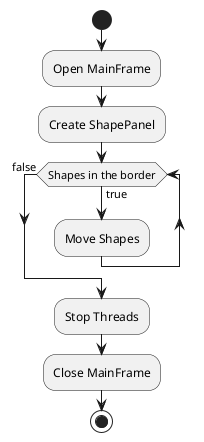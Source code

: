 @startuml

start
:Open MainFrame;
:Create ShapePanel;
while (Shapes in the border) is (true)
    :Move Shapes;
endwhile (false)
:Stop Threads;
:Close MainFrame;
stop

@enduml
